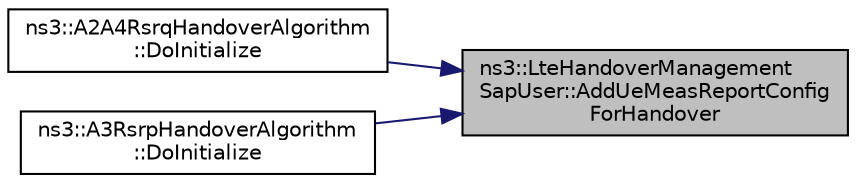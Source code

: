 digraph "ns3::LteHandoverManagementSapUser::AddUeMeasReportConfigForHandover"
{
 // LATEX_PDF_SIZE
  edge [fontname="Helvetica",fontsize="10",labelfontname="Helvetica",labelfontsize="10"];
  node [fontname="Helvetica",fontsize="10",shape=record];
  rankdir="RL";
  Node1 [label="ns3::LteHandoverManagement\lSapUser::AddUeMeasReportConfig\lForHandover",height=0.2,width=0.4,color="black", fillcolor="grey75", style="filled", fontcolor="black",tooltip="Request a certain reporting configuration to be fulfilled by the UEs attached to the eNodeB entity."];
  Node1 -> Node2 [dir="back",color="midnightblue",fontsize="10",style="solid",fontname="Helvetica"];
  Node2 [label="ns3::A2A4RsrqHandoverAlgorithm\l::DoInitialize",height=0.2,width=0.4,color="black", fillcolor="white", style="filled",URL="$classns3_1_1_a2_a4_rsrq_handover_algorithm.html#a47e9fb10c8dacf9d2b6cae95a3fe1a5c",tooltip="Initialize() implementation."];
  Node1 -> Node3 [dir="back",color="midnightblue",fontsize="10",style="solid",fontname="Helvetica"];
  Node3 [label="ns3::A3RsrpHandoverAlgorithm\l::DoInitialize",height=0.2,width=0.4,color="black", fillcolor="white", style="filled",URL="$classns3_1_1_a3_rsrp_handover_algorithm.html#a0752740942ee94b67c99402ec3bccfe7",tooltip="Initialize() implementation."];
}
